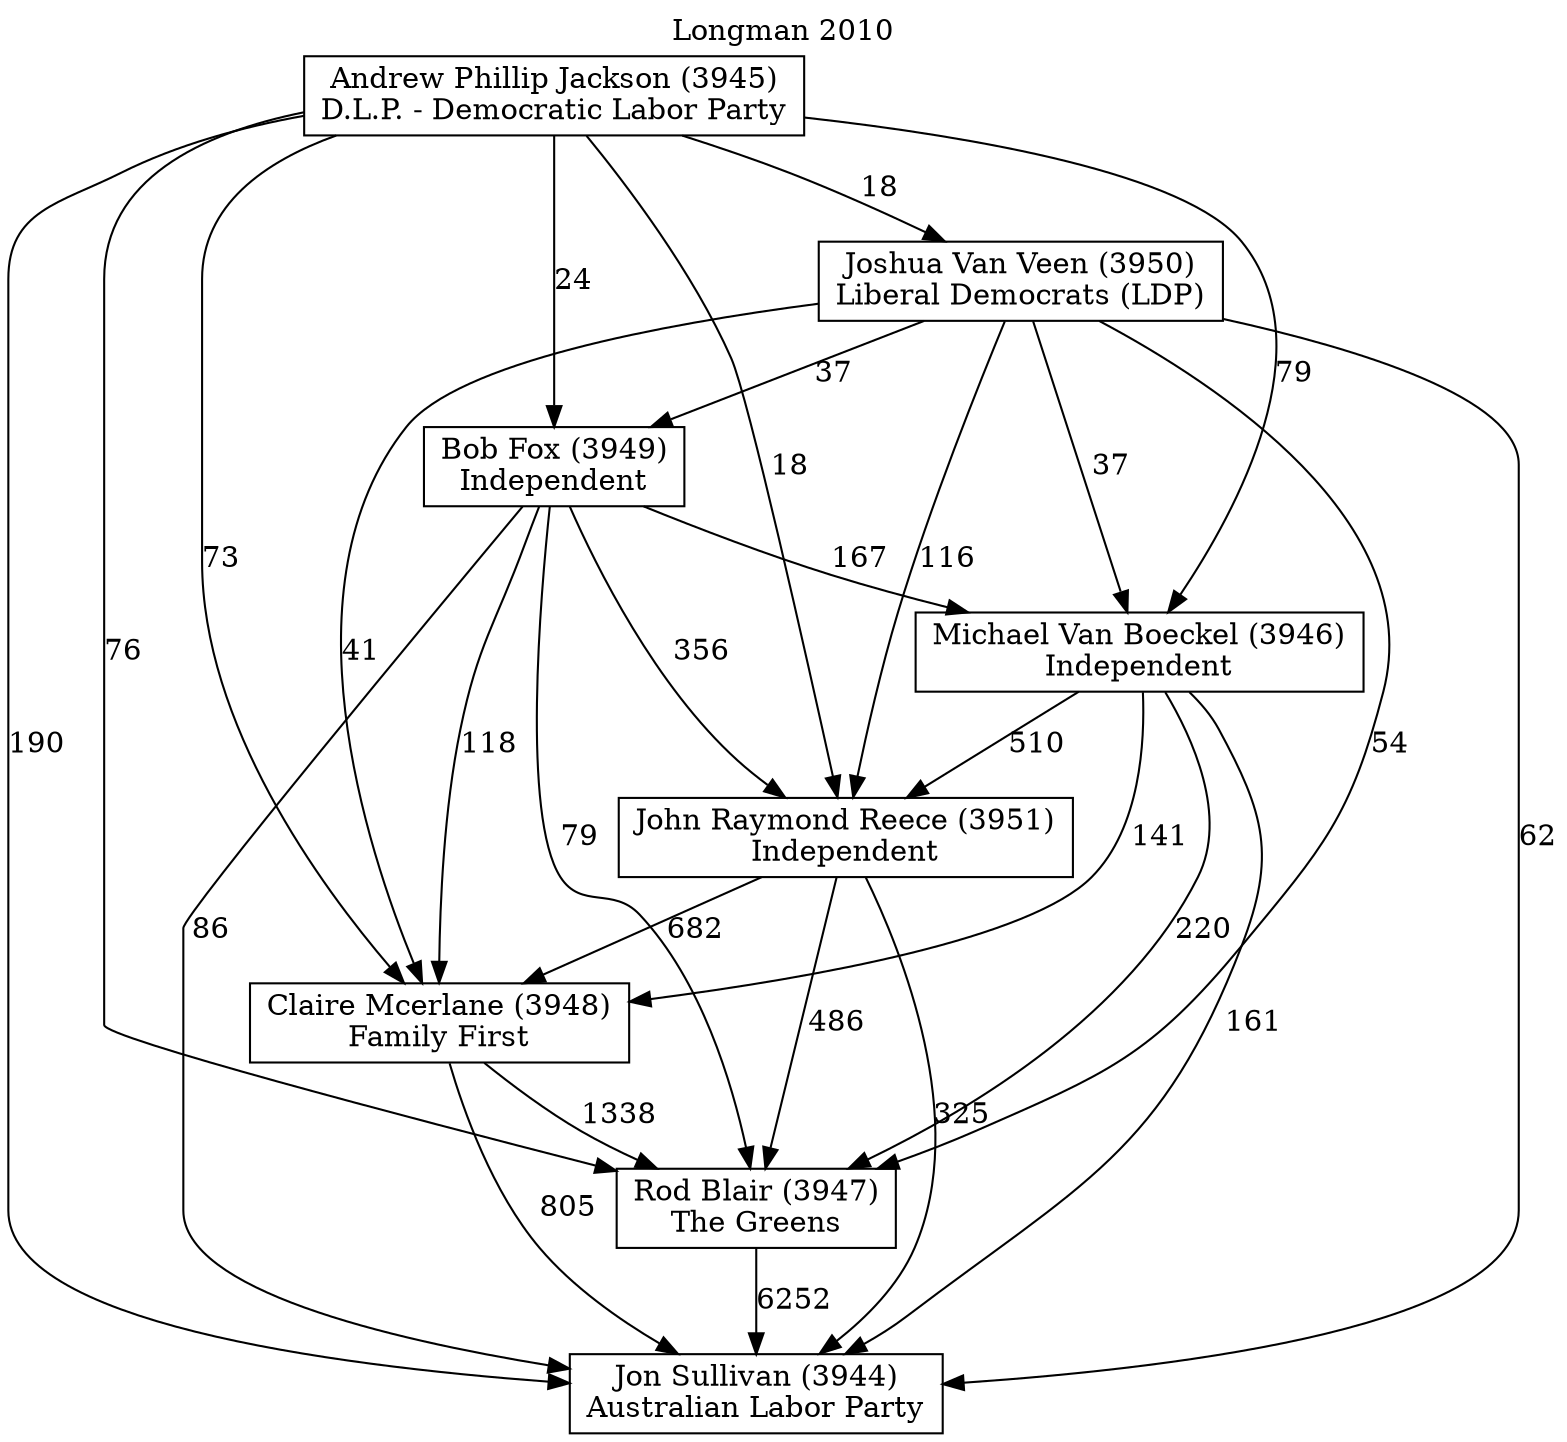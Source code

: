 // House preference flow
digraph "Jon Sullivan (3944)_Longman_2010" {
	graph [label="Longman 2010" labelloc=t mclimit=10]
	node [shape=box]
	"Andrew Phillip Jackson (3945)" [label="Andrew Phillip Jackson (3945)
D.L.P. - Democratic Labor Party"]
	"Bob Fox (3949)" [label="Bob Fox (3949)
Independent"]
	"Claire Mcerlane (3948)" [label="Claire Mcerlane (3948)
Family First"]
	"John Raymond Reece (3951)" [label="John Raymond Reece (3951)
Independent"]
	"Jon Sullivan (3944)" [label="Jon Sullivan (3944)
Australian Labor Party"]
	"Joshua Van Veen (3950)" [label="Joshua Van Veen (3950)
Liberal Democrats (LDP)"]
	"Michael Van Boeckel (3946)" [label="Michael Van Boeckel (3946)
Independent"]
	"Rod Blair (3947)" [label="Rod Blair (3947)
The Greens"]
	"Andrew Phillip Jackson (3945)" -> "Bob Fox (3949)" [label=24]
	"Andrew Phillip Jackson (3945)" -> "Claire Mcerlane (3948)" [label=73]
	"Andrew Phillip Jackson (3945)" -> "John Raymond Reece (3951)" [label=18]
	"Andrew Phillip Jackson (3945)" -> "Jon Sullivan (3944)" [label=190]
	"Andrew Phillip Jackson (3945)" -> "Joshua Van Veen (3950)" [label=18]
	"Andrew Phillip Jackson (3945)" -> "Michael Van Boeckel (3946)" [label=79]
	"Andrew Phillip Jackson (3945)" -> "Rod Blair (3947)" [label=76]
	"Bob Fox (3949)" -> "Claire Mcerlane (3948)" [label=118]
	"Bob Fox (3949)" -> "John Raymond Reece (3951)" [label=356]
	"Bob Fox (3949)" -> "Jon Sullivan (3944)" [label=86]
	"Bob Fox (3949)" -> "Michael Van Boeckel (3946)" [label=167]
	"Bob Fox (3949)" -> "Rod Blair (3947)" [label=79]
	"Claire Mcerlane (3948)" -> "Jon Sullivan (3944)" [label=805]
	"Claire Mcerlane (3948)" -> "Rod Blair (3947)" [label=1338]
	"John Raymond Reece (3951)" -> "Claire Mcerlane (3948)" [label=682]
	"John Raymond Reece (3951)" -> "Jon Sullivan (3944)" [label=325]
	"John Raymond Reece (3951)" -> "Rod Blair (3947)" [label=486]
	"Joshua Van Veen (3950)" -> "Bob Fox (3949)" [label=37]
	"Joshua Van Veen (3950)" -> "Claire Mcerlane (3948)" [label=41]
	"Joshua Van Veen (3950)" -> "John Raymond Reece (3951)" [label=116]
	"Joshua Van Veen (3950)" -> "Jon Sullivan (3944)" [label=62]
	"Joshua Van Veen (3950)" -> "Michael Van Boeckel (3946)" [label=37]
	"Joshua Van Veen (3950)" -> "Rod Blair (3947)" [label=54]
	"Michael Van Boeckel (3946)" -> "Claire Mcerlane (3948)" [label=141]
	"Michael Van Boeckel (3946)" -> "John Raymond Reece (3951)" [label=510]
	"Michael Van Boeckel (3946)" -> "Jon Sullivan (3944)" [label=161]
	"Michael Van Boeckel (3946)" -> "Rod Blair (3947)" [label=220]
	"Rod Blair (3947)" -> "Jon Sullivan (3944)" [label=6252]
}
